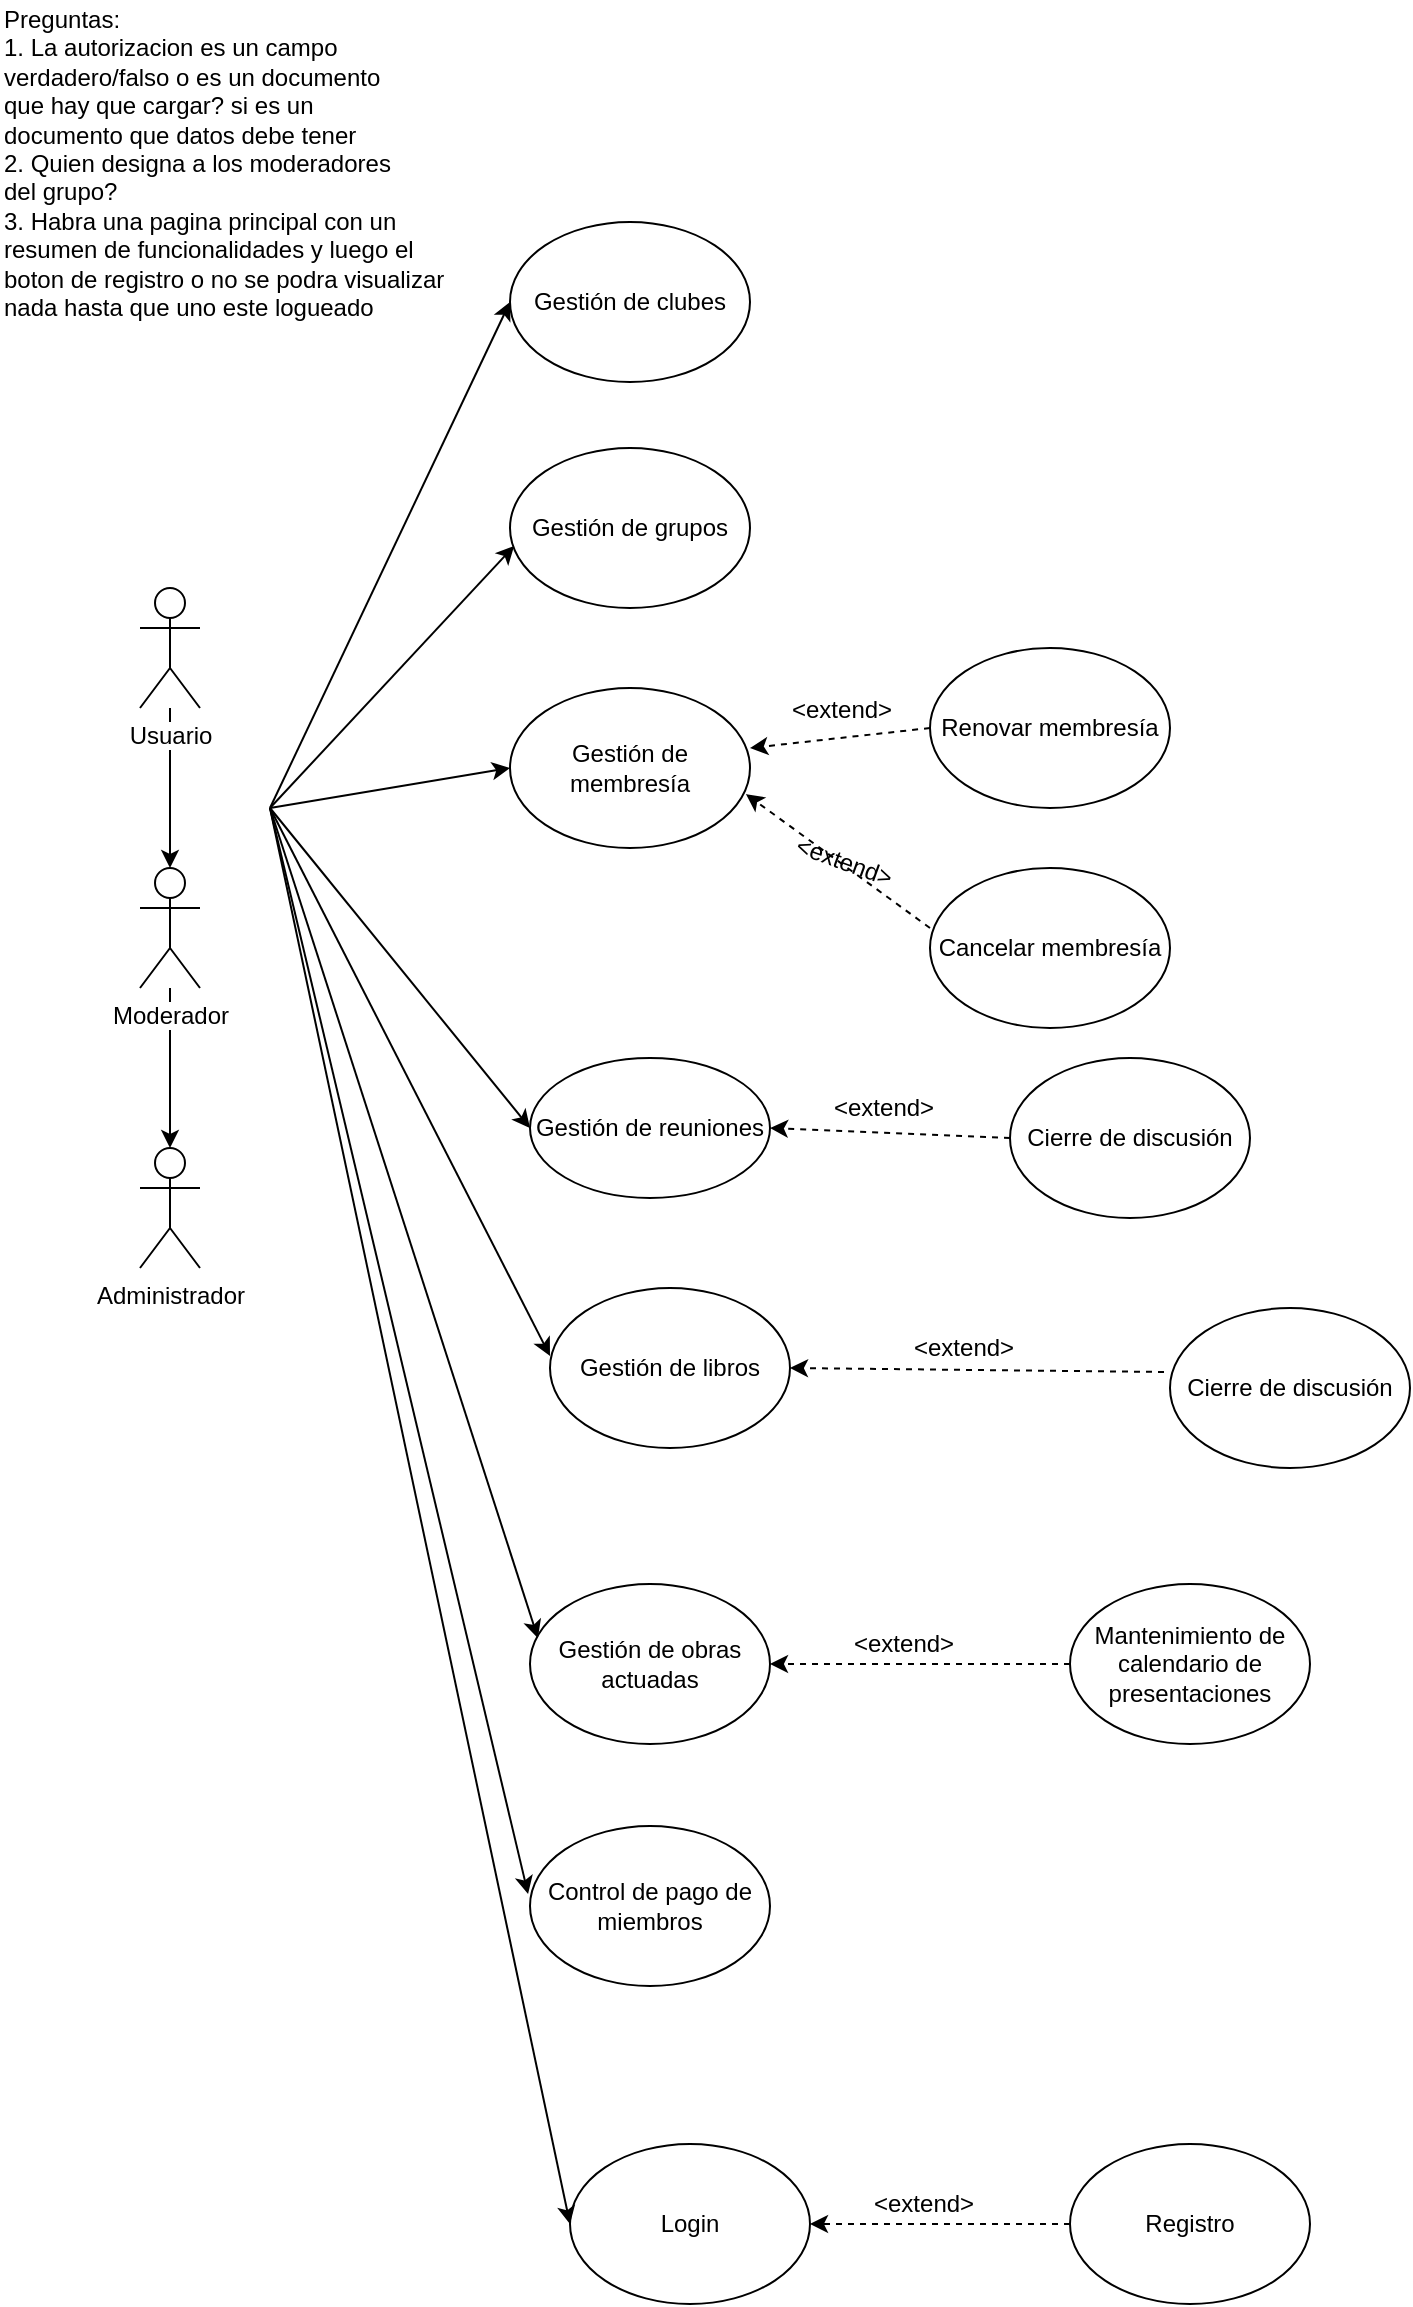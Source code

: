 <mxfile version="12.0.0" type="github" pages="1"><diagram id="7vVEWEeUO-7xJplOFc_i" name="Page-1"><mxGraphModel dx="378" dy="600" grid="1" gridSize="10" guides="1" tooltips="1" connect="1" arrows="1" fold="1" page="1" pageScale="1" pageWidth="850" pageHeight="1100" math="0" shadow="0"><root><mxCell id="0"/><mxCell id="1" parent="0"/><mxCell id="04WLmEVgEuAED4mvFsxP-9" value="" style="edgeStyle=orthogonalEdgeStyle;rounded=0;orthogonalLoop=1;jettySize=auto;html=1;" parent="1" source="04WLmEVgEuAED4mvFsxP-1" target="04WLmEVgEuAED4mvFsxP-8" edge="1"><mxGeometry relative="1" as="geometry"/></mxCell><mxCell id="04WLmEVgEuAED4mvFsxP-1" value="Usuario" style="shape=umlActor;verticalLabelPosition=bottom;labelBackgroundColor=#ffffff;verticalAlign=top;html=1;outlineConnect=0;" parent="1" vertex="1"><mxGeometry x="85" y="310" width="30" height="60" as="geometry"/></mxCell><mxCell id="04WLmEVgEuAED4mvFsxP-24" value="" style="edgeStyle=orthogonalEdgeStyle;rounded=0;orthogonalLoop=1;jettySize=auto;html=1;" parent="1" source="04WLmEVgEuAED4mvFsxP-8" target="04WLmEVgEuAED4mvFsxP-23" edge="1"><mxGeometry relative="1" as="geometry"/></mxCell><mxCell id="04WLmEVgEuAED4mvFsxP-8" value="Moderador" style="shape=umlActor;verticalLabelPosition=bottom;labelBackgroundColor=#ffffff;verticalAlign=top;html=1;outlineConnect=0;" parent="1" vertex="1"><mxGeometry x="85" y="450" width="30" height="60" as="geometry"/></mxCell><mxCell id="04WLmEVgEuAED4mvFsxP-23" value="Administrador" style="shape=umlActor;verticalLabelPosition=bottom;labelBackgroundColor=#ffffff;verticalAlign=top;html=1;outlineConnect=0;" parent="1" vertex="1"><mxGeometry x="85" y="590" width="30" height="60" as="geometry"/></mxCell><mxCell id="04WLmEVgEuAED4mvFsxP-3" value="Gestión de grupos" style="ellipse;whiteSpace=wrap;html=1;" parent="1" vertex="1"><mxGeometry x="270" y="240" width="120" height="80" as="geometry"/></mxCell><mxCell id="04WLmEVgEuAED4mvFsxP-7" value="Gestión de membresía" style="ellipse;whiteSpace=wrap;html=1;" parent="1" vertex="1"><mxGeometry x="270" y="360" width="120" height="80" as="geometry"/></mxCell><mxCell id="04WLmEVgEuAED4mvFsxP-16" value="Preguntas:&lt;br&gt;1. La autorizacion es un campo&amp;nbsp;&lt;br&gt;verdadero/falso o es un documento&lt;br&gt;que hay que cargar? si es un&lt;br&gt;documento que datos debe tener&lt;br&gt;2. Quien designa a los moderadores&lt;br&gt;del grupo?&lt;br&gt;3. Habra una pagina principal con un&lt;br&gt;resumen de funcionalidades y luego el&lt;br&gt;boton de registro o no se podra visualizar&lt;br&gt;nada hasta que&amp;nbsp;uno este logueado" style="text;html=1;resizable=0;points=[];autosize=1;align=left;verticalAlign=top;spacingTop=-4;" parent="1" vertex="1"><mxGeometry x="15" y="16" width="240" height="150" as="geometry"/></mxCell><mxCell id="04WLmEVgEuAED4mvFsxP-17" value="Renovar membresía" style="ellipse;whiteSpace=wrap;html=1;" parent="1" vertex="1"><mxGeometry x="480" y="340" width="120" height="80" as="geometry"/></mxCell><mxCell id="04WLmEVgEuAED4mvFsxP-18" value="Cancelar membresía" style="ellipse;whiteSpace=wrap;html=1;" parent="1" vertex="1"><mxGeometry x="480" y="450" width="120" height="80" as="geometry"/></mxCell><mxCell id="04WLmEVgEuAED4mvFsxP-19" value="Gestión de reuniones" style="ellipse;whiteSpace=wrap;html=1;" parent="1" vertex="1"><mxGeometry x="280" y="545" width="120" height="70" as="geometry"/></mxCell><mxCell id="04WLmEVgEuAED4mvFsxP-25" value="Gestión de libros" style="ellipse;whiteSpace=wrap;html=1;" parent="1" vertex="1"><mxGeometry x="290" y="660" width="120" height="80" as="geometry"/></mxCell><mxCell id="04WLmEVgEuAED4mvFsxP-26" value="Cierre de discusión" style="ellipse;whiteSpace=wrap;html=1;" parent="1" vertex="1"><mxGeometry x="520" y="545" width="120" height="80" as="geometry"/></mxCell><mxCell id="04WLmEVgEuAED4mvFsxP-27" value="Gestión de obras actuadas" style="ellipse;whiteSpace=wrap;html=1;" parent="1" vertex="1"><mxGeometry x="280" y="808" width="120" height="80" as="geometry"/></mxCell><mxCell id="04WLmEVgEuAED4mvFsxP-28" value="Cierre de discusión" style="ellipse;whiteSpace=wrap;html=1;" parent="1" vertex="1"><mxGeometry x="600" y="670" width="120" height="80" as="geometry"/></mxCell><mxCell id="04WLmEVgEuAED4mvFsxP-29" value="Gestión de clubes" style="ellipse;whiteSpace=wrap;html=1;" parent="1" vertex="1"><mxGeometry x="270" y="127" width="120" height="80" as="geometry"/></mxCell><mxCell id="04WLmEVgEuAED4mvFsxP-30" value="Control de pago de miembros" style="ellipse;whiteSpace=wrap;html=1;" parent="1" vertex="1"><mxGeometry x="280" y="929" width="120" height="80" as="geometry"/></mxCell><mxCell id="04WLmEVgEuAED4mvFsxP-31" value="Mantenimiento de calendario de presentaciones" style="ellipse;whiteSpace=wrap;html=1;" parent="1" vertex="1"><mxGeometry x="550" y="808" width="120" height="80" as="geometry"/></mxCell><mxCell id="04WLmEVgEuAED4mvFsxP-32" value="Login" style="ellipse;whiteSpace=wrap;html=1;" parent="1" vertex="1"><mxGeometry x="300" y="1088" width="120" height="80" as="geometry"/></mxCell><mxCell id="04WLmEVgEuAED4mvFsxP-33" value="Registro" style="ellipse;whiteSpace=wrap;html=1;" parent="1" vertex="1"><mxGeometry x="550" y="1088" width="120" height="80" as="geometry"/></mxCell><mxCell id="04WLmEVgEuAED4mvFsxP-34" value="" style="endArrow=classic;html=1;entryX=0;entryY=0.5;entryDx=0;entryDy=0;" parent="1" target="04WLmEVgEuAED4mvFsxP-29" edge="1"><mxGeometry width="50" height="50" relative="1" as="geometry"><mxPoint x="150" y="420" as="sourcePoint"/><mxPoint x="210" y="255" as="targetPoint"/></mxGeometry></mxCell><mxCell id="04WLmEVgEuAED4mvFsxP-35" value="" style="endArrow=classic;html=1;entryX=0.017;entryY=0.613;entryDx=0;entryDy=0;entryPerimeter=0;" parent="1" target="04WLmEVgEuAED4mvFsxP-3" edge="1"><mxGeometry width="50" height="50" relative="1" as="geometry"><mxPoint x="150" y="420" as="sourcePoint"/><mxPoint x="210" y="320" as="targetPoint"/></mxGeometry></mxCell><mxCell id="04WLmEVgEuAED4mvFsxP-36" value="" style="endArrow=classic;html=1;entryX=0;entryY=0.5;entryDx=0;entryDy=0;" parent="1" target="04WLmEVgEuAED4mvFsxP-7" edge="1"><mxGeometry width="50" height="50" relative="1" as="geometry"><mxPoint x="150" y="420" as="sourcePoint"/><mxPoint x="282.04" y="299.04" as="targetPoint"/></mxGeometry></mxCell><mxCell id="04WLmEVgEuAED4mvFsxP-37" value="" style="endArrow=classic;html=1;entryX=0;entryY=0.5;entryDx=0;entryDy=0;" parent="1" target="04WLmEVgEuAED4mvFsxP-19" edge="1"><mxGeometry width="50" height="50" relative="1" as="geometry"><mxPoint x="150" y="420" as="sourcePoint"/><mxPoint x="210" y="590" as="targetPoint"/></mxGeometry></mxCell><mxCell id="04WLmEVgEuAED4mvFsxP-38" value="" style="endArrow=classic;html=1;entryX=0;entryY=0.5;entryDx=0;entryDy=0;" parent="1" target="04WLmEVgEuAED4mvFsxP-32" edge="1"><mxGeometry width="50" height="50" relative="1" as="geometry"><mxPoint x="150" y="420" as="sourcePoint"/><mxPoint x="295" y="1380" as="targetPoint"/></mxGeometry></mxCell><mxCell id="04WLmEVgEuAED4mvFsxP-39" value="" style="endArrow=classic;html=1;entryX=-0.008;entryY=0.425;entryDx=0;entryDy=0;entryPerimeter=0;" parent="1" target="04WLmEVgEuAED4mvFsxP-30" edge="1"><mxGeometry width="50" height="50" relative="1" as="geometry"><mxPoint x="150" y="420" as="sourcePoint"/><mxPoint x="295" y="1130" as="targetPoint"/></mxGeometry></mxCell><mxCell id="04WLmEVgEuAED4mvFsxP-40" value="" style="endArrow=classic;html=1;entryX=0;entryY=0.425;entryDx=0;entryDy=0;entryPerimeter=0;" parent="1" target="04WLmEVgEuAED4mvFsxP-25" edge="1"><mxGeometry width="50" height="50" relative="1" as="geometry"><mxPoint x="150" y="420" as="sourcePoint"/><mxPoint x="270" y="833" as="targetPoint"/></mxGeometry></mxCell><mxCell id="04WLmEVgEuAED4mvFsxP-41" value="" style="endArrow=classic;html=1;entryX=0.033;entryY=0.338;entryDx=0;entryDy=0;entryPerimeter=0;" parent="1" target="04WLmEVgEuAED4mvFsxP-27" edge="1"><mxGeometry width="50" height="50" relative="1" as="geometry"><mxPoint x="150" y="420" as="sourcePoint"/><mxPoint x="270" y="885" as="targetPoint"/></mxGeometry></mxCell><mxCell id="04WLmEVgEuAED4mvFsxP-42" value="" style="endArrow=classic;html=1;exitX=0;exitY=0.5;exitDx=0;exitDy=0;entryX=1;entryY=0.375;entryDx=0;entryDy=0;entryPerimeter=0;dashed=1;" parent="1" source="04WLmEVgEuAED4mvFsxP-17" target="04WLmEVgEuAED4mvFsxP-7" edge="1"><mxGeometry width="50" height="50" relative="1" as="geometry"><mxPoint x="400" y="420" as="sourcePoint"/><mxPoint x="390" y="400" as="targetPoint"/></mxGeometry></mxCell><mxCell id="04WLmEVgEuAED4mvFsxP-43" value="" style="endArrow=classic;html=1;exitX=0;exitY=0.375;exitDx=0;exitDy=0;dashed=1;exitPerimeter=0;entryX=0.983;entryY=0.663;entryDx=0;entryDy=0;entryPerimeter=0;" parent="1" source="04WLmEVgEuAED4mvFsxP-18" target="04WLmEVgEuAED4mvFsxP-7" edge="1"><mxGeometry width="50" height="50" relative="1" as="geometry"><mxPoint x="490" y="390" as="sourcePoint"/><mxPoint x="400" y="430" as="targetPoint"/></mxGeometry></mxCell><mxCell id="04WLmEVgEuAED4mvFsxP-44" value="" style="endArrow=classic;html=1;exitX=0;exitY=0.5;exitDx=0;exitDy=0;dashed=1;entryX=1;entryY=0.5;entryDx=0;entryDy=0;" parent="1" source="04WLmEVgEuAED4mvFsxP-26" target="04WLmEVgEuAED4mvFsxP-19" edge="1"><mxGeometry width="50" height="50" relative="1" as="geometry"><mxPoint x="490" y="490" as="sourcePoint"/><mxPoint x="410" y="440" as="targetPoint"/></mxGeometry></mxCell><mxCell id="04WLmEVgEuAED4mvFsxP-45" value="" style="endArrow=classic;html=1;exitX=-0.025;exitY=0.4;exitDx=0;exitDy=0;dashed=1;entryX=1;entryY=0.5;entryDx=0;entryDy=0;exitPerimeter=0;" parent="1" source="04WLmEVgEuAED4mvFsxP-28" target="04WLmEVgEuAED4mvFsxP-25" edge="1"><mxGeometry width="50" height="50" relative="1" as="geometry"><mxPoint x="530" y="640" as="sourcePoint"/><mxPoint x="410" y="670" as="targetPoint"/></mxGeometry></mxCell><mxCell id="04WLmEVgEuAED4mvFsxP-46" value="" style="endArrow=classic;html=1;exitX=0;exitY=0.5;exitDx=0;exitDy=0;dashed=1;entryX=1;entryY=0.5;entryDx=0;entryDy=0;" parent="1" source="04WLmEVgEuAED4mvFsxP-31" target="04WLmEVgEuAED4mvFsxP-27" edge="1"><mxGeometry width="50" height="50" relative="1" as="geometry"><mxPoint x="537" y="1052" as="sourcePoint"/><mxPoint x="400" y="1040" as="targetPoint"/></mxGeometry></mxCell><mxCell id="04WLmEVgEuAED4mvFsxP-48" value="" style="endArrow=classic;html=1;exitX=0;exitY=0.5;exitDx=0;exitDy=0;dashed=1;entryX=1;entryY=0.5;entryDx=0;entryDy=0;" parent="1" source="04WLmEVgEuAED4mvFsxP-33" target="04WLmEVgEuAED4mvFsxP-32" edge="1"><mxGeometry width="50" height="50" relative="1" as="geometry"><mxPoint x="530" y="1252" as="sourcePoint"/><mxPoint x="400" y="1220" as="targetPoint"/></mxGeometry></mxCell><mxCell id="04WLmEVgEuAED4mvFsxP-49" value="&amp;lt;extend&amp;gt;" style="text;html=1;resizable=0;points=[];autosize=1;align=left;verticalAlign=top;spacingTop=-4;" parent="1" vertex="1"><mxGeometry x="409" y="361" width="70" height="20" as="geometry"/></mxCell><mxCell id="04WLmEVgEuAED4mvFsxP-50" value="&amp;lt;extend&amp;gt;" style="text;html=1;resizable=0;points=[];autosize=1;align=left;verticalAlign=top;spacingTop=-4;rotation=20;" parent="1" vertex="1"><mxGeometry x="410" y="440" width="70" height="20" as="geometry"/></mxCell><mxCell id="04WLmEVgEuAED4mvFsxP-51" value="&amp;lt;extend&amp;gt;" style="text;html=1;resizable=0;points=[];autosize=1;align=left;verticalAlign=top;spacingTop=-4;" parent="1" vertex="1"><mxGeometry x="430" y="560" width="70" height="20" as="geometry"/></mxCell><mxCell id="04WLmEVgEuAED4mvFsxP-52" value="&amp;lt;extend&amp;gt;" style="text;html=1;resizable=0;points=[];autosize=1;align=left;verticalAlign=top;spacingTop=-4;" parent="1" vertex="1"><mxGeometry x="470" y="680" width="70" height="20" as="geometry"/></mxCell><mxCell id="04WLmEVgEuAED4mvFsxP-53" value="&amp;lt;extend&amp;gt;" style="text;html=1;resizable=0;points=[];autosize=1;align=left;verticalAlign=top;spacingTop=-4;" parent="1" vertex="1"><mxGeometry x="440" y="828" width="70" height="20" as="geometry"/></mxCell><mxCell id="04WLmEVgEuAED4mvFsxP-54" value="&amp;lt;extend&amp;gt;" style="text;html=1;resizable=0;points=[];autosize=1;align=left;verticalAlign=top;spacingTop=-4;" parent="1" vertex="1"><mxGeometry x="450" y="1108" width="70" height="20" as="geometry"/></mxCell></root></mxGraphModel></diagram></mxfile>
